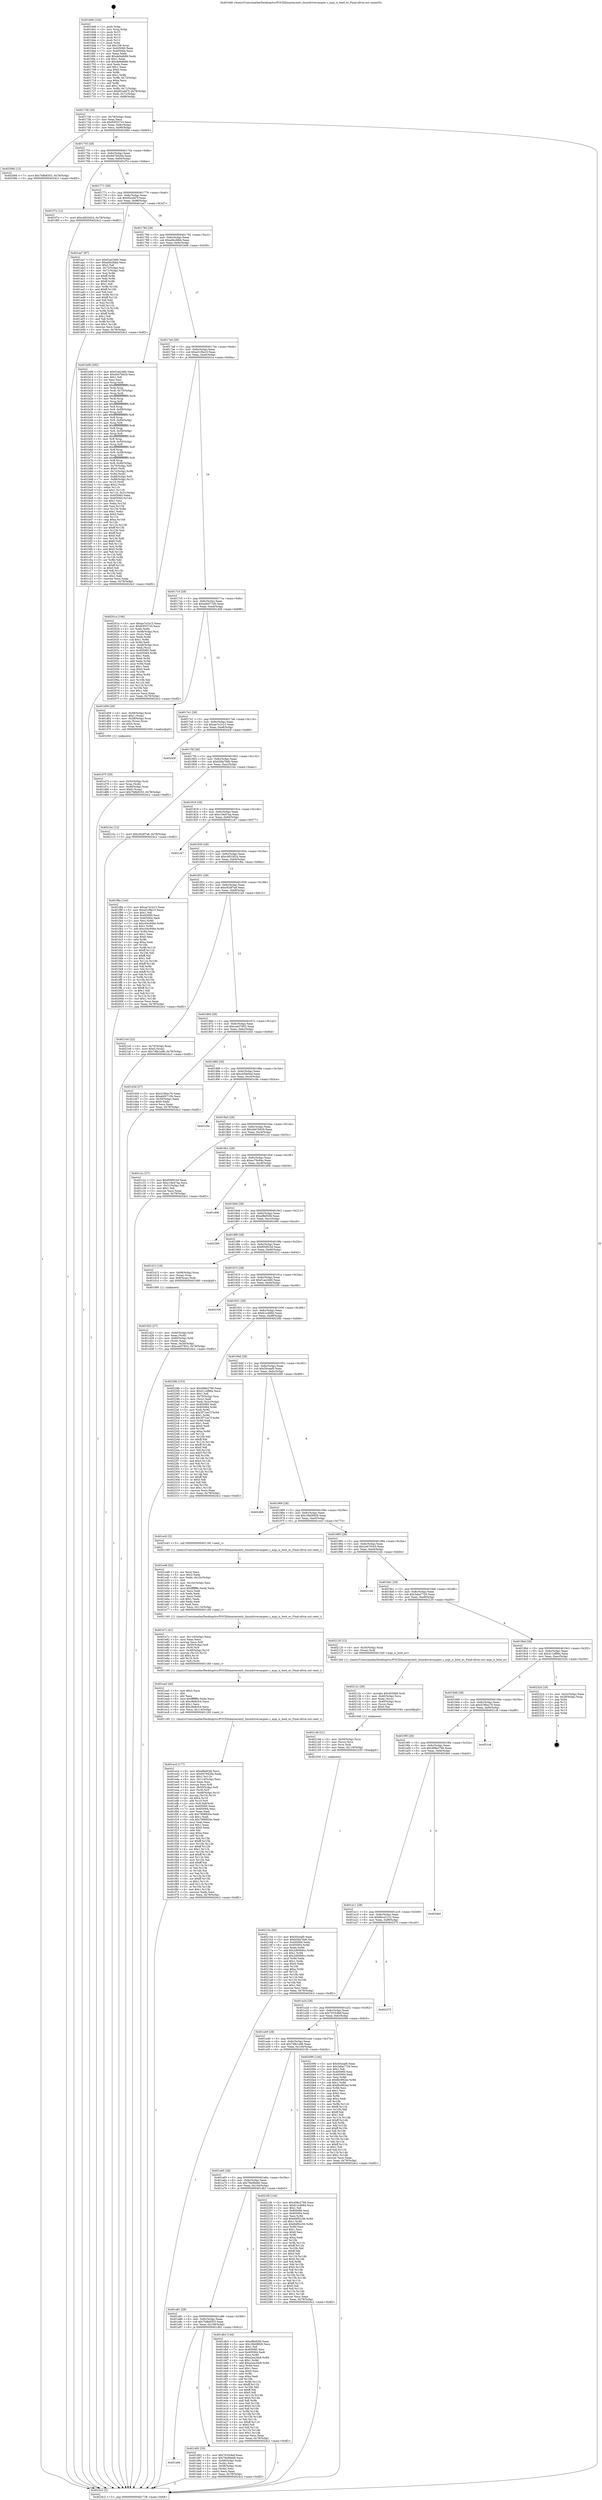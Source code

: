 digraph "0x4016d0" {
  label = "0x4016d0 (/mnt/c/Users/mathe/Desktop/tcc/POCII/binaries/extr_linuxdriversacpiec.c_acpi_is_boot_ec_Final-ollvm.out::main(0))"
  labelloc = "t"
  node[shape=record]

  Entry [label="",width=0.3,height=0.3,shape=circle,fillcolor=black,style=filled]
  "0x401738" [label="{
     0x401738 [29]\l
     | [instrs]\l
     &nbsp;&nbsp;0x401738 \<+3\>: mov -0x78(%rbp),%eax\l
     &nbsp;&nbsp;0x40173b \<+2\>: mov %eax,%ecx\l
     &nbsp;&nbsp;0x40173d \<+6\>: sub $0x93f33733,%ecx\l
     &nbsp;&nbsp;0x401743 \<+6\>: mov %eax,-0x8c(%rbp)\l
     &nbsp;&nbsp;0x401749 \<+6\>: mov %ecx,-0x90(%rbp)\l
     &nbsp;&nbsp;0x40174f \<+6\>: je 0000000000402084 \<main+0x9b4\>\l
  }"]
  "0x402084" [label="{
     0x402084 [12]\l
     | [instrs]\l
     &nbsp;&nbsp;0x402084 \<+7\>: movl $0x7b8b8353,-0x78(%rbp)\l
     &nbsp;&nbsp;0x40208b \<+5\>: jmp 00000000004024c2 \<main+0xdf2\>\l
  }"]
  "0x401755" [label="{
     0x401755 [28]\l
     | [instrs]\l
     &nbsp;&nbsp;0x401755 \<+5\>: jmp 000000000040175a \<main+0x8a\>\l
     &nbsp;&nbsp;0x40175a \<+6\>: mov -0x8c(%rbp),%eax\l
     &nbsp;&nbsp;0x401760 \<+5\>: sub $0x9479420a,%eax\l
     &nbsp;&nbsp;0x401765 \<+6\>: mov %eax,-0x94(%rbp)\l
     &nbsp;&nbsp;0x40176b \<+6\>: je 0000000000401f7e \<main+0x8ae\>\l
  }"]
  Exit [label="",width=0.3,height=0.3,shape=circle,fillcolor=black,style=filled,peripheries=2]
  "0x401f7e" [label="{
     0x401f7e [12]\l
     | [instrs]\l
     &nbsp;&nbsp;0x401f7e \<+7\>: movl $0xc4833d24,-0x78(%rbp)\l
     &nbsp;&nbsp;0x401f85 \<+5\>: jmp 00000000004024c2 \<main+0xdf2\>\l
  }"]
  "0x401771" [label="{
     0x401771 [28]\l
     | [instrs]\l
     &nbsp;&nbsp;0x401771 \<+5\>: jmp 0000000000401776 \<main+0xa6\>\l
     &nbsp;&nbsp;0x401776 \<+6\>: mov -0x8c(%rbp),%eax\l
     &nbsp;&nbsp;0x40177c \<+5\>: sub $0x95cefd7f,%eax\l
     &nbsp;&nbsp;0x401781 \<+6\>: mov %eax,-0x98(%rbp)\l
     &nbsp;&nbsp;0x401787 \<+6\>: je 0000000000401aa7 \<main+0x3d7\>\l
  }"]
  "0x40215e" [label="{
     0x40215e [94]\l
     | [instrs]\l
     &nbsp;&nbsp;0x40215e \<+5\>: mov $0x50ceaf0,%eax\l
     &nbsp;&nbsp;0x402163 \<+5\>: mov $0xb59a76db,%esi\l
     &nbsp;&nbsp;0x402168 \<+7\>: mov 0x405060,%edx\l
     &nbsp;&nbsp;0x40216f \<+8\>: mov 0x405064,%r8d\l
     &nbsp;&nbsp;0x402177 \<+3\>: mov %edx,%r9d\l
     &nbsp;&nbsp;0x40217a \<+7\>: add $0x2d00b9cc,%r9d\l
     &nbsp;&nbsp;0x402181 \<+4\>: sub $0x1,%r9d\l
     &nbsp;&nbsp;0x402185 \<+7\>: sub $0x2d00b9cc,%r9d\l
     &nbsp;&nbsp;0x40218c \<+4\>: imul %r9d,%edx\l
     &nbsp;&nbsp;0x402190 \<+3\>: and $0x1,%edx\l
     &nbsp;&nbsp;0x402193 \<+3\>: cmp $0x0,%edx\l
     &nbsp;&nbsp;0x402196 \<+4\>: sete %r10b\l
     &nbsp;&nbsp;0x40219a \<+4\>: cmp $0xa,%r8d\l
     &nbsp;&nbsp;0x40219e \<+4\>: setl %r11b\l
     &nbsp;&nbsp;0x4021a2 \<+3\>: mov %r10b,%bl\l
     &nbsp;&nbsp;0x4021a5 \<+3\>: and %r11b,%bl\l
     &nbsp;&nbsp;0x4021a8 \<+3\>: xor %r11b,%r10b\l
     &nbsp;&nbsp;0x4021ab \<+3\>: or %r10b,%bl\l
     &nbsp;&nbsp;0x4021ae \<+3\>: test $0x1,%bl\l
     &nbsp;&nbsp;0x4021b1 \<+3\>: cmovne %esi,%eax\l
     &nbsp;&nbsp;0x4021b4 \<+3\>: mov %eax,-0x78(%rbp)\l
     &nbsp;&nbsp;0x4021b7 \<+5\>: jmp 00000000004024c2 \<main+0xdf2\>\l
  }"]
  "0x401aa7" [label="{
     0x401aa7 [97]\l
     | [instrs]\l
     &nbsp;&nbsp;0x401aa7 \<+5\>: mov $0xf1ae2460,%eax\l
     &nbsp;&nbsp;0x401aac \<+5\>: mov $0xa0bcfdbb,%ecx\l
     &nbsp;&nbsp;0x401ab1 \<+2\>: mov $0x1,%dl\l
     &nbsp;&nbsp;0x401ab3 \<+4\>: mov -0x72(%rbp),%sil\l
     &nbsp;&nbsp;0x401ab7 \<+4\>: mov -0x71(%rbp),%dil\l
     &nbsp;&nbsp;0x401abb \<+3\>: mov %sil,%r8b\l
     &nbsp;&nbsp;0x401abe \<+4\>: xor $0xff,%r8b\l
     &nbsp;&nbsp;0x401ac2 \<+3\>: mov %dil,%r9b\l
     &nbsp;&nbsp;0x401ac5 \<+4\>: xor $0xff,%r9b\l
     &nbsp;&nbsp;0x401ac9 \<+3\>: xor $0x1,%dl\l
     &nbsp;&nbsp;0x401acc \<+3\>: mov %r8b,%r10b\l
     &nbsp;&nbsp;0x401acf \<+4\>: and $0xff,%r10b\l
     &nbsp;&nbsp;0x401ad3 \<+3\>: and %dl,%sil\l
     &nbsp;&nbsp;0x401ad6 \<+3\>: mov %r9b,%r11b\l
     &nbsp;&nbsp;0x401ad9 \<+4\>: and $0xff,%r11b\l
     &nbsp;&nbsp;0x401add \<+3\>: and %dl,%dil\l
     &nbsp;&nbsp;0x401ae0 \<+3\>: or %sil,%r10b\l
     &nbsp;&nbsp;0x401ae3 \<+3\>: or %dil,%r11b\l
     &nbsp;&nbsp;0x401ae6 \<+3\>: xor %r11b,%r10b\l
     &nbsp;&nbsp;0x401ae9 \<+3\>: or %r9b,%r8b\l
     &nbsp;&nbsp;0x401aec \<+4\>: xor $0xff,%r8b\l
     &nbsp;&nbsp;0x401af0 \<+3\>: or $0x1,%dl\l
     &nbsp;&nbsp;0x401af3 \<+3\>: and %dl,%r8b\l
     &nbsp;&nbsp;0x401af6 \<+3\>: or %r8b,%r10b\l
     &nbsp;&nbsp;0x401af9 \<+4\>: test $0x1,%r10b\l
     &nbsp;&nbsp;0x401afd \<+3\>: cmovne %ecx,%eax\l
     &nbsp;&nbsp;0x401b00 \<+3\>: mov %eax,-0x78(%rbp)\l
     &nbsp;&nbsp;0x401b03 \<+5\>: jmp 00000000004024c2 \<main+0xdf2\>\l
  }"]
  "0x40178d" [label="{
     0x40178d [28]\l
     | [instrs]\l
     &nbsp;&nbsp;0x40178d \<+5\>: jmp 0000000000401792 \<main+0xc2\>\l
     &nbsp;&nbsp;0x401792 \<+6\>: mov -0x8c(%rbp),%eax\l
     &nbsp;&nbsp;0x401798 \<+5\>: sub $0xa0bcfdbb,%eax\l
     &nbsp;&nbsp;0x40179d \<+6\>: mov %eax,-0x9c(%rbp)\l
     &nbsp;&nbsp;0x4017a3 \<+6\>: je 0000000000401b08 \<main+0x438\>\l
  }"]
  "0x4024c2" [label="{
     0x4024c2 [5]\l
     | [instrs]\l
     &nbsp;&nbsp;0x4024c2 \<+5\>: jmp 0000000000401738 \<main+0x68\>\l
  }"]
  "0x4016d0" [label="{
     0x4016d0 [104]\l
     | [instrs]\l
     &nbsp;&nbsp;0x4016d0 \<+1\>: push %rbp\l
     &nbsp;&nbsp;0x4016d1 \<+3\>: mov %rsp,%rbp\l
     &nbsp;&nbsp;0x4016d4 \<+2\>: push %r15\l
     &nbsp;&nbsp;0x4016d6 \<+2\>: push %r14\l
     &nbsp;&nbsp;0x4016d8 \<+2\>: push %r13\l
     &nbsp;&nbsp;0x4016da \<+2\>: push %r12\l
     &nbsp;&nbsp;0x4016dc \<+1\>: push %rbx\l
     &nbsp;&nbsp;0x4016dd \<+7\>: sub $0x108,%rsp\l
     &nbsp;&nbsp;0x4016e4 \<+7\>: mov 0x405060,%eax\l
     &nbsp;&nbsp;0x4016eb \<+7\>: mov 0x405064,%ecx\l
     &nbsp;&nbsp;0x4016f2 \<+2\>: mov %eax,%edx\l
     &nbsp;&nbsp;0x4016f4 \<+6\>: add $0xde9a8dfd,%edx\l
     &nbsp;&nbsp;0x4016fa \<+3\>: sub $0x1,%edx\l
     &nbsp;&nbsp;0x4016fd \<+6\>: sub $0xde9a8dfd,%edx\l
     &nbsp;&nbsp;0x401703 \<+3\>: imul %edx,%eax\l
     &nbsp;&nbsp;0x401706 \<+3\>: and $0x1,%eax\l
     &nbsp;&nbsp;0x401709 \<+3\>: cmp $0x0,%eax\l
     &nbsp;&nbsp;0x40170c \<+4\>: sete %r8b\l
     &nbsp;&nbsp;0x401710 \<+4\>: and $0x1,%r8b\l
     &nbsp;&nbsp;0x401714 \<+4\>: mov %r8b,-0x72(%rbp)\l
     &nbsp;&nbsp;0x401718 \<+3\>: cmp $0xa,%ecx\l
     &nbsp;&nbsp;0x40171b \<+4\>: setl %r8b\l
     &nbsp;&nbsp;0x40171f \<+4\>: and $0x1,%r8b\l
     &nbsp;&nbsp;0x401723 \<+4\>: mov %r8b,-0x71(%rbp)\l
     &nbsp;&nbsp;0x401727 \<+7\>: movl $0x95cefd7f,-0x78(%rbp)\l
     &nbsp;&nbsp;0x40172e \<+3\>: mov %edi,-0x7c(%rbp)\l
     &nbsp;&nbsp;0x401731 \<+7\>: mov %rsi,-0x88(%rbp)\l
  }"]
  "0x402149" [label="{
     0x402149 [21]\l
     | [instrs]\l
     &nbsp;&nbsp;0x402149 \<+4\>: mov -0x50(%rbp),%rcx\l
     &nbsp;&nbsp;0x40214d \<+3\>: mov (%rcx),%rcx\l
     &nbsp;&nbsp;0x402150 \<+3\>: mov %rcx,%rdi\l
     &nbsp;&nbsp;0x402153 \<+6\>: mov %eax,-0x118(%rbp)\l
     &nbsp;&nbsp;0x402159 \<+5\>: call 0000000000401030 \<free@plt\>\l
     | [calls]\l
     &nbsp;&nbsp;0x401030 \{1\} (unknown)\l
  }"]
  "0x401b08" [label="{
     0x401b08 [292]\l
     | [instrs]\l
     &nbsp;&nbsp;0x401b08 \<+5\>: mov $0xf1ae2460,%eax\l
     &nbsp;&nbsp;0x401b0d \<+5\>: mov $0xd447b629,%ecx\l
     &nbsp;&nbsp;0x401b12 \<+2\>: mov $0x1,%dl\l
     &nbsp;&nbsp;0x401b14 \<+2\>: xor %esi,%esi\l
     &nbsp;&nbsp;0x401b16 \<+3\>: mov %rsp,%rdi\l
     &nbsp;&nbsp;0x401b19 \<+4\>: add $0xfffffffffffffff0,%rdi\l
     &nbsp;&nbsp;0x401b1d \<+3\>: mov %rdi,%rsp\l
     &nbsp;&nbsp;0x401b20 \<+4\>: mov %rdi,-0x70(%rbp)\l
     &nbsp;&nbsp;0x401b24 \<+3\>: mov %rsp,%rdi\l
     &nbsp;&nbsp;0x401b27 \<+4\>: add $0xfffffffffffffff0,%rdi\l
     &nbsp;&nbsp;0x401b2b \<+3\>: mov %rdi,%rsp\l
     &nbsp;&nbsp;0x401b2e \<+3\>: mov %rsp,%r8\l
     &nbsp;&nbsp;0x401b31 \<+4\>: add $0xfffffffffffffff0,%r8\l
     &nbsp;&nbsp;0x401b35 \<+3\>: mov %r8,%rsp\l
     &nbsp;&nbsp;0x401b38 \<+4\>: mov %r8,-0x68(%rbp)\l
     &nbsp;&nbsp;0x401b3c \<+3\>: mov %rsp,%r8\l
     &nbsp;&nbsp;0x401b3f \<+4\>: add $0xfffffffffffffff0,%r8\l
     &nbsp;&nbsp;0x401b43 \<+3\>: mov %r8,%rsp\l
     &nbsp;&nbsp;0x401b46 \<+4\>: mov %r8,-0x60(%rbp)\l
     &nbsp;&nbsp;0x401b4a \<+3\>: mov %rsp,%r8\l
     &nbsp;&nbsp;0x401b4d \<+4\>: add $0xfffffffffffffff0,%r8\l
     &nbsp;&nbsp;0x401b51 \<+3\>: mov %r8,%rsp\l
     &nbsp;&nbsp;0x401b54 \<+4\>: mov %r8,-0x58(%rbp)\l
     &nbsp;&nbsp;0x401b58 \<+3\>: mov %rsp,%r8\l
     &nbsp;&nbsp;0x401b5b \<+4\>: add $0xfffffffffffffff0,%r8\l
     &nbsp;&nbsp;0x401b5f \<+3\>: mov %r8,%rsp\l
     &nbsp;&nbsp;0x401b62 \<+4\>: mov %r8,-0x50(%rbp)\l
     &nbsp;&nbsp;0x401b66 \<+3\>: mov %rsp,%r8\l
     &nbsp;&nbsp;0x401b69 \<+4\>: add $0xfffffffffffffff0,%r8\l
     &nbsp;&nbsp;0x401b6d \<+3\>: mov %r8,%rsp\l
     &nbsp;&nbsp;0x401b70 \<+4\>: mov %r8,-0x48(%rbp)\l
     &nbsp;&nbsp;0x401b74 \<+3\>: mov %rsp,%r8\l
     &nbsp;&nbsp;0x401b77 \<+4\>: add $0xfffffffffffffff0,%r8\l
     &nbsp;&nbsp;0x401b7b \<+3\>: mov %r8,%rsp\l
     &nbsp;&nbsp;0x401b7e \<+4\>: mov %r8,-0x40(%rbp)\l
     &nbsp;&nbsp;0x401b82 \<+4\>: mov -0x70(%rbp),%r8\l
     &nbsp;&nbsp;0x401b86 \<+7\>: movl $0x0,(%r8)\l
     &nbsp;&nbsp;0x401b8d \<+4\>: mov -0x7c(%rbp),%r9d\l
     &nbsp;&nbsp;0x401b91 \<+3\>: mov %r9d,(%rdi)\l
     &nbsp;&nbsp;0x401b94 \<+4\>: mov -0x68(%rbp),%r8\l
     &nbsp;&nbsp;0x401b98 \<+7\>: mov -0x88(%rbp),%r10\l
     &nbsp;&nbsp;0x401b9f \<+3\>: mov %r10,(%r8)\l
     &nbsp;&nbsp;0x401ba2 \<+3\>: cmpl $0x2,(%rdi)\l
     &nbsp;&nbsp;0x401ba5 \<+4\>: setne %r11b\l
     &nbsp;&nbsp;0x401ba9 \<+4\>: and $0x1,%r11b\l
     &nbsp;&nbsp;0x401bad \<+4\>: mov %r11b,-0x31(%rbp)\l
     &nbsp;&nbsp;0x401bb1 \<+7\>: mov 0x405060,%ebx\l
     &nbsp;&nbsp;0x401bb8 \<+8\>: mov 0x405064,%r14d\l
     &nbsp;&nbsp;0x401bc0 \<+3\>: sub $0x1,%esi\l
     &nbsp;&nbsp;0x401bc3 \<+3\>: mov %ebx,%r15d\l
     &nbsp;&nbsp;0x401bc6 \<+3\>: add %esi,%r15d\l
     &nbsp;&nbsp;0x401bc9 \<+4\>: imul %r15d,%ebx\l
     &nbsp;&nbsp;0x401bcd \<+3\>: and $0x1,%ebx\l
     &nbsp;&nbsp;0x401bd0 \<+3\>: cmp $0x0,%ebx\l
     &nbsp;&nbsp;0x401bd3 \<+4\>: sete %r11b\l
     &nbsp;&nbsp;0x401bd7 \<+4\>: cmp $0xa,%r14d\l
     &nbsp;&nbsp;0x401bdb \<+4\>: setl %r12b\l
     &nbsp;&nbsp;0x401bdf \<+3\>: mov %r11b,%r13b\l
     &nbsp;&nbsp;0x401be2 \<+4\>: xor $0xff,%r13b\l
     &nbsp;&nbsp;0x401be6 \<+3\>: mov %r12b,%sil\l
     &nbsp;&nbsp;0x401be9 \<+4\>: xor $0xff,%sil\l
     &nbsp;&nbsp;0x401bed \<+3\>: xor $0x0,%dl\l
     &nbsp;&nbsp;0x401bf0 \<+3\>: mov %r13b,%dil\l
     &nbsp;&nbsp;0x401bf3 \<+4\>: and $0x0,%dil\l
     &nbsp;&nbsp;0x401bf7 \<+3\>: and %dl,%r11b\l
     &nbsp;&nbsp;0x401bfa \<+3\>: mov %sil,%r8b\l
     &nbsp;&nbsp;0x401bfd \<+4\>: and $0x0,%r8b\l
     &nbsp;&nbsp;0x401c01 \<+3\>: and %dl,%r12b\l
     &nbsp;&nbsp;0x401c04 \<+3\>: or %r11b,%dil\l
     &nbsp;&nbsp;0x401c07 \<+3\>: or %r12b,%r8b\l
     &nbsp;&nbsp;0x401c0a \<+3\>: xor %r8b,%dil\l
     &nbsp;&nbsp;0x401c0d \<+3\>: or %sil,%r13b\l
     &nbsp;&nbsp;0x401c10 \<+4\>: xor $0xff,%r13b\l
     &nbsp;&nbsp;0x401c14 \<+3\>: or $0x0,%dl\l
     &nbsp;&nbsp;0x401c17 \<+3\>: and %dl,%r13b\l
     &nbsp;&nbsp;0x401c1a \<+3\>: or %r13b,%dil\l
     &nbsp;&nbsp;0x401c1d \<+4\>: test $0x1,%dil\l
     &nbsp;&nbsp;0x401c21 \<+3\>: cmovne %ecx,%eax\l
     &nbsp;&nbsp;0x401c24 \<+3\>: mov %eax,-0x78(%rbp)\l
     &nbsp;&nbsp;0x401c27 \<+5\>: jmp 00000000004024c2 \<main+0xdf2\>\l
  }"]
  "0x4017a9" [label="{
     0x4017a9 [28]\l
     | [instrs]\l
     &nbsp;&nbsp;0x4017a9 \<+5\>: jmp 00000000004017ae \<main+0xde\>\l
     &nbsp;&nbsp;0x4017ae \<+6\>: mov -0x8c(%rbp),%eax\l
     &nbsp;&nbsp;0x4017b4 \<+5\>: sub $0xa51f9a10,%eax\l
     &nbsp;&nbsp;0x4017b9 \<+6\>: mov %eax,-0xa0(%rbp)\l
     &nbsp;&nbsp;0x4017bf \<+6\>: je 000000000040201a \<main+0x94a\>\l
  }"]
  "0x40212c" [label="{
     0x40212c [29]\l
     | [instrs]\l
     &nbsp;&nbsp;0x40212c \<+10\>: movabs $0x4030b6,%rdi\l
     &nbsp;&nbsp;0x402136 \<+4\>: mov -0x40(%rbp),%rcx\l
     &nbsp;&nbsp;0x40213a \<+2\>: mov %eax,(%rcx)\l
     &nbsp;&nbsp;0x40213c \<+4\>: mov -0x40(%rbp),%rcx\l
     &nbsp;&nbsp;0x402140 \<+2\>: mov (%rcx),%esi\l
     &nbsp;&nbsp;0x402142 \<+2\>: mov $0x0,%al\l
     &nbsp;&nbsp;0x402144 \<+5\>: call 0000000000401040 \<printf@plt\>\l
     | [calls]\l
     &nbsp;&nbsp;0x401040 \{1\} (unknown)\l
  }"]
  "0x401ecd" [label="{
     0x401ecd [177]\l
     | [instrs]\l
     &nbsp;&nbsp;0x401ecd \<+5\>: mov $0xef9e92fd,%ecx\l
     &nbsp;&nbsp;0x401ed2 \<+5\>: mov $0x9479420a,%edx\l
     &nbsp;&nbsp;0x401ed7 \<+3\>: mov $0x1,%r11b\l
     &nbsp;&nbsp;0x401eda \<+6\>: mov -0x114(%rbp),%esi\l
     &nbsp;&nbsp;0x401ee0 \<+3\>: imul %eax,%esi\l
     &nbsp;&nbsp;0x401ee3 \<+3\>: movslq %esi,%r8\l
     &nbsp;&nbsp;0x401ee6 \<+4\>: mov -0x50(%rbp),%r9\l
     &nbsp;&nbsp;0x401eea \<+3\>: mov (%r9),%r9\l
     &nbsp;&nbsp;0x401eed \<+4\>: mov -0x48(%rbp),%r10\l
     &nbsp;&nbsp;0x401ef1 \<+3\>: movslq (%r10),%r10\l
     &nbsp;&nbsp;0x401ef4 \<+4\>: shl $0x4,%r10\l
     &nbsp;&nbsp;0x401ef8 \<+3\>: add %r10,%r9\l
     &nbsp;&nbsp;0x401efb \<+4\>: mov %r8,0x8(%r9)\l
     &nbsp;&nbsp;0x401eff \<+7\>: mov 0x405060,%eax\l
     &nbsp;&nbsp;0x401f06 \<+7\>: mov 0x405064,%esi\l
     &nbsp;&nbsp;0x401f0d \<+2\>: mov %eax,%edi\l
     &nbsp;&nbsp;0x401f0f \<+6\>: add $0x7908820e,%edi\l
     &nbsp;&nbsp;0x401f15 \<+3\>: sub $0x1,%edi\l
     &nbsp;&nbsp;0x401f18 \<+6\>: sub $0x7908820e,%edi\l
     &nbsp;&nbsp;0x401f1e \<+3\>: imul %edi,%eax\l
     &nbsp;&nbsp;0x401f21 \<+3\>: and $0x1,%eax\l
     &nbsp;&nbsp;0x401f24 \<+3\>: cmp $0x0,%eax\l
     &nbsp;&nbsp;0x401f27 \<+3\>: sete %bl\l
     &nbsp;&nbsp;0x401f2a \<+3\>: cmp $0xa,%esi\l
     &nbsp;&nbsp;0x401f2d \<+4\>: setl %r14b\l
     &nbsp;&nbsp;0x401f31 \<+3\>: mov %bl,%r15b\l
     &nbsp;&nbsp;0x401f34 \<+4\>: xor $0xff,%r15b\l
     &nbsp;&nbsp;0x401f38 \<+3\>: mov %r14b,%r12b\l
     &nbsp;&nbsp;0x401f3b \<+4\>: xor $0xff,%r12b\l
     &nbsp;&nbsp;0x401f3f \<+4\>: xor $0x1,%r11b\l
     &nbsp;&nbsp;0x401f43 \<+3\>: mov %r15b,%r13b\l
     &nbsp;&nbsp;0x401f46 \<+4\>: and $0xff,%r13b\l
     &nbsp;&nbsp;0x401f4a \<+3\>: and %r11b,%bl\l
     &nbsp;&nbsp;0x401f4d \<+3\>: mov %r12b,%al\l
     &nbsp;&nbsp;0x401f50 \<+2\>: and $0xff,%al\l
     &nbsp;&nbsp;0x401f52 \<+3\>: and %r11b,%r14b\l
     &nbsp;&nbsp;0x401f55 \<+3\>: or %bl,%r13b\l
     &nbsp;&nbsp;0x401f58 \<+3\>: or %r14b,%al\l
     &nbsp;&nbsp;0x401f5b \<+3\>: xor %al,%r13b\l
     &nbsp;&nbsp;0x401f5e \<+3\>: or %r12b,%r15b\l
     &nbsp;&nbsp;0x401f61 \<+4\>: xor $0xff,%r15b\l
     &nbsp;&nbsp;0x401f65 \<+4\>: or $0x1,%r11b\l
     &nbsp;&nbsp;0x401f69 \<+3\>: and %r11b,%r15b\l
     &nbsp;&nbsp;0x401f6c \<+3\>: or %r15b,%r13b\l
     &nbsp;&nbsp;0x401f6f \<+4\>: test $0x1,%r13b\l
     &nbsp;&nbsp;0x401f73 \<+3\>: cmovne %edx,%ecx\l
     &nbsp;&nbsp;0x401f76 \<+3\>: mov %ecx,-0x78(%rbp)\l
     &nbsp;&nbsp;0x401f79 \<+5\>: jmp 00000000004024c2 \<main+0xdf2\>\l
  }"]
  "0x40201a" [label="{
     0x40201a [106]\l
     | [instrs]\l
     &nbsp;&nbsp;0x40201a \<+5\>: mov $0xae7e1b15,%eax\l
     &nbsp;&nbsp;0x40201f \<+5\>: mov $0x93f33733,%ecx\l
     &nbsp;&nbsp;0x402024 \<+2\>: xor %edx,%edx\l
     &nbsp;&nbsp;0x402026 \<+4\>: mov -0x48(%rbp),%rsi\l
     &nbsp;&nbsp;0x40202a \<+2\>: mov (%rsi),%edi\l
     &nbsp;&nbsp;0x40202c \<+3\>: mov %edx,%r8d\l
     &nbsp;&nbsp;0x40202f \<+4\>: sub $0x1,%r8d\l
     &nbsp;&nbsp;0x402033 \<+3\>: sub %r8d,%edi\l
     &nbsp;&nbsp;0x402036 \<+4\>: mov -0x48(%rbp),%rsi\l
     &nbsp;&nbsp;0x40203a \<+2\>: mov %edi,(%rsi)\l
     &nbsp;&nbsp;0x40203c \<+7\>: mov 0x405060,%edi\l
     &nbsp;&nbsp;0x402043 \<+8\>: mov 0x405064,%r8d\l
     &nbsp;&nbsp;0x40204b \<+3\>: sub $0x1,%edx\l
     &nbsp;&nbsp;0x40204e \<+3\>: mov %edi,%r9d\l
     &nbsp;&nbsp;0x402051 \<+3\>: add %edx,%r9d\l
     &nbsp;&nbsp;0x402054 \<+4\>: imul %r9d,%edi\l
     &nbsp;&nbsp;0x402058 \<+3\>: and $0x1,%edi\l
     &nbsp;&nbsp;0x40205b \<+3\>: cmp $0x0,%edi\l
     &nbsp;&nbsp;0x40205e \<+4\>: sete %r10b\l
     &nbsp;&nbsp;0x402062 \<+4\>: cmp $0xa,%r8d\l
     &nbsp;&nbsp;0x402066 \<+4\>: setl %r11b\l
     &nbsp;&nbsp;0x40206a \<+3\>: mov %r10b,%bl\l
     &nbsp;&nbsp;0x40206d \<+3\>: and %r11b,%bl\l
     &nbsp;&nbsp;0x402070 \<+3\>: xor %r11b,%r10b\l
     &nbsp;&nbsp;0x402073 \<+3\>: or %r10b,%bl\l
     &nbsp;&nbsp;0x402076 \<+3\>: test $0x1,%bl\l
     &nbsp;&nbsp;0x402079 \<+3\>: cmovne %ecx,%eax\l
     &nbsp;&nbsp;0x40207c \<+3\>: mov %eax,-0x78(%rbp)\l
     &nbsp;&nbsp;0x40207f \<+5\>: jmp 00000000004024c2 \<main+0xdf2\>\l
  }"]
  "0x4017c5" [label="{
     0x4017c5 [28]\l
     | [instrs]\l
     &nbsp;&nbsp;0x4017c5 \<+5\>: jmp 00000000004017ca \<main+0xfa\>\l
     &nbsp;&nbsp;0x4017ca \<+6\>: mov -0x8c(%rbp),%eax\l
     &nbsp;&nbsp;0x4017d0 \<+5\>: sub $0xab00710b,%eax\l
     &nbsp;&nbsp;0x4017d5 \<+6\>: mov %eax,-0xa4(%rbp)\l
     &nbsp;&nbsp;0x4017db \<+6\>: je 0000000000401d58 \<main+0x688\>\l
  }"]
  "0x401ea5" [label="{
     0x401ea5 [40]\l
     | [instrs]\l
     &nbsp;&nbsp;0x401ea5 \<+5\>: mov $0x2,%ecx\l
     &nbsp;&nbsp;0x401eaa \<+1\>: cltd\l
     &nbsp;&nbsp;0x401eab \<+2\>: idiv %ecx\l
     &nbsp;&nbsp;0x401ead \<+6\>: imul $0xfffffffe,%edx,%ecx\l
     &nbsp;&nbsp;0x401eb3 \<+6\>: sub $0xc8e8cfc4,%ecx\l
     &nbsp;&nbsp;0x401eb9 \<+3\>: add $0x1,%ecx\l
     &nbsp;&nbsp;0x401ebc \<+6\>: add $0xc8e8cfc4,%ecx\l
     &nbsp;&nbsp;0x401ec2 \<+6\>: mov %ecx,-0x114(%rbp)\l
     &nbsp;&nbsp;0x401ec8 \<+5\>: call 0000000000401160 \<next_i\>\l
     | [calls]\l
     &nbsp;&nbsp;0x401160 \{1\} (/mnt/c/Users/mathe/Desktop/tcc/POCII/binaries/extr_linuxdriversacpiec.c_acpi_is_boot_ec_Final-ollvm.out::next_i)\l
  }"]
  "0x401d58" [label="{
     0x401d58 [29]\l
     | [instrs]\l
     &nbsp;&nbsp;0x401d58 \<+4\>: mov -0x58(%rbp),%rax\l
     &nbsp;&nbsp;0x401d5c \<+6\>: movl $0x1,(%rax)\l
     &nbsp;&nbsp;0x401d62 \<+4\>: mov -0x58(%rbp),%rax\l
     &nbsp;&nbsp;0x401d66 \<+3\>: movslq (%rax),%rax\l
     &nbsp;&nbsp;0x401d69 \<+4\>: shl $0x4,%rax\l
     &nbsp;&nbsp;0x401d6d \<+3\>: mov %rax,%rdi\l
     &nbsp;&nbsp;0x401d70 \<+5\>: call 0000000000401050 \<malloc@plt\>\l
     | [calls]\l
     &nbsp;&nbsp;0x401050 \{1\} (unknown)\l
  }"]
  "0x4017e1" [label="{
     0x4017e1 [28]\l
     | [instrs]\l
     &nbsp;&nbsp;0x4017e1 \<+5\>: jmp 00000000004017e6 \<main+0x116\>\l
     &nbsp;&nbsp;0x4017e6 \<+6\>: mov -0x8c(%rbp),%eax\l
     &nbsp;&nbsp;0x4017ec \<+5\>: sub $0xae7e1b15,%eax\l
     &nbsp;&nbsp;0x4017f1 \<+6\>: mov %eax,-0xa8(%rbp)\l
     &nbsp;&nbsp;0x4017f7 \<+6\>: je 000000000040243f \<main+0xd6f\>\l
  }"]
  "0x401e7c" [label="{
     0x401e7c [41]\l
     | [instrs]\l
     &nbsp;&nbsp;0x401e7c \<+6\>: mov -0x110(%rbp),%ecx\l
     &nbsp;&nbsp;0x401e82 \<+3\>: imul %eax,%ecx\l
     &nbsp;&nbsp;0x401e85 \<+3\>: movslq %ecx,%r8\l
     &nbsp;&nbsp;0x401e88 \<+4\>: mov -0x50(%rbp),%r9\l
     &nbsp;&nbsp;0x401e8c \<+3\>: mov (%r9),%r9\l
     &nbsp;&nbsp;0x401e8f \<+4\>: mov -0x48(%rbp),%r10\l
     &nbsp;&nbsp;0x401e93 \<+3\>: movslq (%r10),%r10\l
     &nbsp;&nbsp;0x401e96 \<+4\>: shl $0x4,%r10\l
     &nbsp;&nbsp;0x401e9a \<+3\>: add %r10,%r9\l
     &nbsp;&nbsp;0x401e9d \<+3\>: mov %r8,(%r9)\l
     &nbsp;&nbsp;0x401ea0 \<+5\>: call 0000000000401160 \<next_i\>\l
     | [calls]\l
     &nbsp;&nbsp;0x401160 \{1\} (/mnt/c/Users/mathe/Desktop/tcc/POCII/binaries/extr_linuxdriversacpiec.c_acpi_is_boot_ec_Final-ollvm.out::next_i)\l
  }"]
  "0x40243f" [label="{
     0x40243f\l
  }", style=dashed]
  "0x4017fd" [label="{
     0x4017fd [28]\l
     | [instrs]\l
     &nbsp;&nbsp;0x4017fd \<+5\>: jmp 0000000000401802 \<main+0x132\>\l
     &nbsp;&nbsp;0x401802 \<+6\>: mov -0x8c(%rbp),%eax\l
     &nbsp;&nbsp;0x401808 \<+5\>: sub $0xb59a76db,%eax\l
     &nbsp;&nbsp;0x40180d \<+6\>: mov %eax,-0xac(%rbp)\l
     &nbsp;&nbsp;0x401813 \<+6\>: je 00000000004021bc \<main+0xaec\>\l
  }"]
  "0x401e48" [label="{
     0x401e48 [52]\l
     | [instrs]\l
     &nbsp;&nbsp;0x401e48 \<+2\>: xor %ecx,%ecx\l
     &nbsp;&nbsp;0x401e4a \<+5\>: mov $0x2,%edx\l
     &nbsp;&nbsp;0x401e4f \<+6\>: mov %edx,-0x10c(%rbp)\l
     &nbsp;&nbsp;0x401e55 \<+1\>: cltd\l
     &nbsp;&nbsp;0x401e56 \<+6\>: mov -0x10c(%rbp),%esi\l
     &nbsp;&nbsp;0x401e5c \<+2\>: idiv %esi\l
     &nbsp;&nbsp;0x401e5e \<+6\>: imul $0xfffffffe,%edx,%edx\l
     &nbsp;&nbsp;0x401e64 \<+2\>: mov %ecx,%edi\l
     &nbsp;&nbsp;0x401e66 \<+2\>: sub %edx,%edi\l
     &nbsp;&nbsp;0x401e68 \<+2\>: mov %ecx,%edx\l
     &nbsp;&nbsp;0x401e6a \<+3\>: sub $0x1,%edx\l
     &nbsp;&nbsp;0x401e6d \<+2\>: add %edx,%edi\l
     &nbsp;&nbsp;0x401e6f \<+2\>: sub %edi,%ecx\l
     &nbsp;&nbsp;0x401e71 \<+6\>: mov %ecx,-0x110(%rbp)\l
     &nbsp;&nbsp;0x401e77 \<+5\>: call 0000000000401160 \<next_i\>\l
     | [calls]\l
     &nbsp;&nbsp;0x401160 \{1\} (/mnt/c/Users/mathe/Desktop/tcc/POCII/binaries/extr_linuxdriversacpiec.c_acpi_is_boot_ec_Final-ollvm.out::next_i)\l
  }"]
  "0x4021bc" [label="{
     0x4021bc [12]\l
     | [instrs]\l
     &nbsp;&nbsp;0x4021bc \<+7\>: movl $0xc92df7a8,-0x78(%rbp)\l
     &nbsp;&nbsp;0x4021c3 \<+5\>: jmp 00000000004024c2 \<main+0xdf2\>\l
  }"]
  "0x401819" [label="{
     0x401819 [28]\l
     | [instrs]\l
     &nbsp;&nbsp;0x401819 \<+5\>: jmp 000000000040181e \<main+0x14e\>\l
     &nbsp;&nbsp;0x40181e \<+6\>: mov -0x8c(%rbp),%eax\l
     &nbsp;&nbsp;0x401824 \<+5\>: sub $0xc18e47aa,%eax\l
     &nbsp;&nbsp;0x401829 \<+6\>: mov %eax,-0xb0(%rbp)\l
     &nbsp;&nbsp;0x40182f \<+6\>: je 0000000000401c47 \<main+0x577\>\l
  }"]
  "0x401a9d" [label="{
     0x401a9d\l
  }", style=dashed]
  "0x401c47" [label="{
     0x401c47\l
  }", style=dashed]
  "0x401835" [label="{
     0x401835 [28]\l
     | [instrs]\l
     &nbsp;&nbsp;0x401835 \<+5\>: jmp 000000000040183a \<main+0x16a\>\l
     &nbsp;&nbsp;0x40183a \<+6\>: mov -0x8c(%rbp),%eax\l
     &nbsp;&nbsp;0x401840 \<+5\>: sub $0xc4833d24,%eax\l
     &nbsp;&nbsp;0x401845 \<+6\>: mov %eax,-0xb4(%rbp)\l
     &nbsp;&nbsp;0x40184b \<+6\>: je 0000000000401f8a \<main+0x8ba\>\l
  }"]
  "0x401d92" [label="{
     0x401d92 [33]\l
     | [instrs]\l
     &nbsp;&nbsp;0x401d92 \<+5\>: mov $0x7033c8ef,%eax\l
     &nbsp;&nbsp;0x401d97 \<+5\>: mov $0x78e99eb6,%ecx\l
     &nbsp;&nbsp;0x401d9c \<+4\>: mov -0x48(%rbp),%rdx\l
     &nbsp;&nbsp;0x401da0 \<+2\>: mov (%rdx),%esi\l
     &nbsp;&nbsp;0x401da2 \<+4\>: mov -0x58(%rbp),%rdx\l
     &nbsp;&nbsp;0x401da6 \<+2\>: cmp (%rdx),%esi\l
     &nbsp;&nbsp;0x401da8 \<+3\>: cmovl %ecx,%eax\l
     &nbsp;&nbsp;0x401dab \<+3\>: mov %eax,-0x78(%rbp)\l
     &nbsp;&nbsp;0x401dae \<+5\>: jmp 00000000004024c2 \<main+0xdf2\>\l
  }"]
  "0x401f8a" [label="{
     0x401f8a [144]\l
     | [instrs]\l
     &nbsp;&nbsp;0x401f8a \<+5\>: mov $0xae7e1b15,%eax\l
     &nbsp;&nbsp;0x401f8f \<+5\>: mov $0xa51f9a10,%ecx\l
     &nbsp;&nbsp;0x401f94 \<+2\>: mov $0x1,%dl\l
     &nbsp;&nbsp;0x401f96 \<+7\>: mov 0x405060,%esi\l
     &nbsp;&nbsp;0x401f9d \<+7\>: mov 0x405064,%edi\l
     &nbsp;&nbsp;0x401fa4 \<+3\>: mov %esi,%r8d\l
     &nbsp;&nbsp;0x401fa7 \<+7\>: sub $0xc04c946e,%r8d\l
     &nbsp;&nbsp;0x401fae \<+4\>: sub $0x1,%r8d\l
     &nbsp;&nbsp;0x401fb2 \<+7\>: add $0xc04c946e,%r8d\l
     &nbsp;&nbsp;0x401fb9 \<+4\>: imul %r8d,%esi\l
     &nbsp;&nbsp;0x401fbd \<+3\>: and $0x1,%esi\l
     &nbsp;&nbsp;0x401fc0 \<+3\>: cmp $0x0,%esi\l
     &nbsp;&nbsp;0x401fc3 \<+4\>: sete %r9b\l
     &nbsp;&nbsp;0x401fc7 \<+3\>: cmp $0xa,%edi\l
     &nbsp;&nbsp;0x401fca \<+4\>: setl %r10b\l
     &nbsp;&nbsp;0x401fce \<+3\>: mov %r9b,%r11b\l
     &nbsp;&nbsp;0x401fd1 \<+4\>: xor $0xff,%r11b\l
     &nbsp;&nbsp;0x401fd5 \<+3\>: mov %r10b,%bl\l
     &nbsp;&nbsp;0x401fd8 \<+3\>: xor $0xff,%bl\l
     &nbsp;&nbsp;0x401fdb \<+3\>: xor $0x1,%dl\l
     &nbsp;&nbsp;0x401fde \<+3\>: mov %r11b,%r14b\l
     &nbsp;&nbsp;0x401fe1 \<+4\>: and $0xff,%r14b\l
     &nbsp;&nbsp;0x401fe5 \<+3\>: and %dl,%r9b\l
     &nbsp;&nbsp;0x401fe8 \<+3\>: mov %bl,%r15b\l
     &nbsp;&nbsp;0x401feb \<+4\>: and $0xff,%r15b\l
     &nbsp;&nbsp;0x401fef \<+3\>: and %dl,%r10b\l
     &nbsp;&nbsp;0x401ff2 \<+3\>: or %r9b,%r14b\l
     &nbsp;&nbsp;0x401ff5 \<+3\>: or %r10b,%r15b\l
     &nbsp;&nbsp;0x401ff8 \<+3\>: xor %r15b,%r14b\l
     &nbsp;&nbsp;0x401ffb \<+3\>: or %bl,%r11b\l
     &nbsp;&nbsp;0x401ffe \<+4\>: xor $0xff,%r11b\l
     &nbsp;&nbsp;0x402002 \<+3\>: or $0x1,%dl\l
     &nbsp;&nbsp;0x402005 \<+3\>: and %dl,%r11b\l
     &nbsp;&nbsp;0x402008 \<+3\>: or %r11b,%r14b\l
     &nbsp;&nbsp;0x40200b \<+4\>: test $0x1,%r14b\l
     &nbsp;&nbsp;0x40200f \<+3\>: cmovne %ecx,%eax\l
     &nbsp;&nbsp;0x402012 \<+3\>: mov %eax,-0x78(%rbp)\l
     &nbsp;&nbsp;0x402015 \<+5\>: jmp 00000000004024c2 \<main+0xdf2\>\l
  }"]
  "0x401851" [label="{
     0x401851 [28]\l
     | [instrs]\l
     &nbsp;&nbsp;0x401851 \<+5\>: jmp 0000000000401856 \<main+0x186\>\l
     &nbsp;&nbsp;0x401856 \<+6\>: mov -0x8c(%rbp),%eax\l
     &nbsp;&nbsp;0x40185c \<+5\>: sub $0xc92df7a8,%eax\l
     &nbsp;&nbsp;0x401861 \<+6\>: mov %eax,-0xb8(%rbp)\l
     &nbsp;&nbsp;0x401867 \<+6\>: je 00000000004021e5 \<main+0xb15\>\l
  }"]
  "0x401a81" [label="{
     0x401a81 [28]\l
     | [instrs]\l
     &nbsp;&nbsp;0x401a81 \<+5\>: jmp 0000000000401a86 \<main+0x3b6\>\l
     &nbsp;&nbsp;0x401a86 \<+6\>: mov -0x8c(%rbp),%eax\l
     &nbsp;&nbsp;0x401a8c \<+5\>: sub $0x7b8b8353,%eax\l
     &nbsp;&nbsp;0x401a91 \<+6\>: mov %eax,-0x108(%rbp)\l
     &nbsp;&nbsp;0x401a97 \<+6\>: je 0000000000401d92 \<main+0x6c2\>\l
  }"]
  "0x4021e5" [label="{
     0x4021e5 [22]\l
     | [instrs]\l
     &nbsp;&nbsp;0x4021e5 \<+4\>: mov -0x70(%rbp),%rax\l
     &nbsp;&nbsp;0x4021e9 \<+6\>: movl $0x0,(%rax)\l
     &nbsp;&nbsp;0x4021ef \<+7\>: movl $0x74fb1a98,-0x78(%rbp)\l
     &nbsp;&nbsp;0x4021f6 \<+5\>: jmp 00000000004024c2 \<main+0xdf2\>\l
  }"]
  "0x40186d" [label="{
     0x40186d [28]\l
     | [instrs]\l
     &nbsp;&nbsp;0x40186d \<+5\>: jmp 0000000000401872 \<main+0x1a2\>\l
     &nbsp;&nbsp;0x401872 \<+6\>: mov -0x8c(%rbp),%eax\l
     &nbsp;&nbsp;0x401878 \<+5\>: sub $0xcad37852,%eax\l
     &nbsp;&nbsp;0x40187d \<+6\>: mov %eax,-0xbc(%rbp)\l
     &nbsp;&nbsp;0x401883 \<+6\>: je 0000000000401d3d \<main+0x66d\>\l
  }"]
  "0x401db3" [label="{
     0x401db3 [144]\l
     | [instrs]\l
     &nbsp;&nbsp;0x401db3 \<+5\>: mov $0xef9e92fd,%eax\l
     &nbsp;&nbsp;0x401db8 \<+5\>: mov $0x18b09928,%ecx\l
     &nbsp;&nbsp;0x401dbd \<+2\>: mov $0x1,%dl\l
     &nbsp;&nbsp;0x401dbf \<+7\>: mov 0x405060,%esi\l
     &nbsp;&nbsp;0x401dc6 \<+7\>: mov 0x405064,%edi\l
     &nbsp;&nbsp;0x401dcd \<+3\>: mov %esi,%r8d\l
     &nbsp;&nbsp;0x401dd0 \<+7\>: sub $0xa2ea3dc8,%r8d\l
     &nbsp;&nbsp;0x401dd7 \<+4\>: sub $0x1,%r8d\l
     &nbsp;&nbsp;0x401ddb \<+7\>: add $0xa2ea3dc8,%r8d\l
     &nbsp;&nbsp;0x401de2 \<+4\>: imul %r8d,%esi\l
     &nbsp;&nbsp;0x401de6 \<+3\>: and $0x1,%esi\l
     &nbsp;&nbsp;0x401de9 \<+3\>: cmp $0x0,%esi\l
     &nbsp;&nbsp;0x401dec \<+4\>: sete %r9b\l
     &nbsp;&nbsp;0x401df0 \<+3\>: cmp $0xa,%edi\l
     &nbsp;&nbsp;0x401df3 \<+4\>: setl %r10b\l
     &nbsp;&nbsp;0x401df7 \<+3\>: mov %r9b,%r11b\l
     &nbsp;&nbsp;0x401dfa \<+4\>: xor $0xff,%r11b\l
     &nbsp;&nbsp;0x401dfe \<+3\>: mov %r10b,%bl\l
     &nbsp;&nbsp;0x401e01 \<+3\>: xor $0xff,%bl\l
     &nbsp;&nbsp;0x401e04 \<+3\>: xor $0x0,%dl\l
     &nbsp;&nbsp;0x401e07 \<+3\>: mov %r11b,%r14b\l
     &nbsp;&nbsp;0x401e0a \<+4\>: and $0x0,%r14b\l
     &nbsp;&nbsp;0x401e0e \<+3\>: and %dl,%r9b\l
     &nbsp;&nbsp;0x401e11 \<+3\>: mov %bl,%r15b\l
     &nbsp;&nbsp;0x401e14 \<+4\>: and $0x0,%r15b\l
     &nbsp;&nbsp;0x401e18 \<+3\>: and %dl,%r10b\l
     &nbsp;&nbsp;0x401e1b \<+3\>: or %r9b,%r14b\l
     &nbsp;&nbsp;0x401e1e \<+3\>: or %r10b,%r15b\l
     &nbsp;&nbsp;0x401e21 \<+3\>: xor %r15b,%r14b\l
     &nbsp;&nbsp;0x401e24 \<+3\>: or %bl,%r11b\l
     &nbsp;&nbsp;0x401e27 \<+4\>: xor $0xff,%r11b\l
     &nbsp;&nbsp;0x401e2b \<+3\>: or $0x0,%dl\l
     &nbsp;&nbsp;0x401e2e \<+3\>: and %dl,%r11b\l
     &nbsp;&nbsp;0x401e31 \<+3\>: or %r11b,%r14b\l
     &nbsp;&nbsp;0x401e34 \<+4\>: test $0x1,%r14b\l
     &nbsp;&nbsp;0x401e38 \<+3\>: cmovne %ecx,%eax\l
     &nbsp;&nbsp;0x401e3b \<+3\>: mov %eax,-0x78(%rbp)\l
     &nbsp;&nbsp;0x401e3e \<+5\>: jmp 00000000004024c2 \<main+0xdf2\>\l
  }"]
  "0x401d3d" [label="{
     0x401d3d [27]\l
     | [instrs]\l
     &nbsp;&nbsp;0x401d3d \<+5\>: mov $0x419bec76,%eax\l
     &nbsp;&nbsp;0x401d42 \<+5\>: mov $0xab00710b,%ecx\l
     &nbsp;&nbsp;0x401d47 \<+3\>: mov -0x30(%rbp),%edx\l
     &nbsp;&nbsp;0x401d4a \<+3\>: cmp $0x0,%edx\l
     &nbsp;&nbsp;0x401d4d \<+3\>: cmove %ecx,%eax\l
     &nbsp;&nbsp;0x401d50 \<+3\>: mov %eax,-0x78(%rbp)\l
     &nbsp;&nbsp;0x401d53 \<+5\>: jmp 00000000004024c2 \<main+0xdf2\>\l
  }"]
  "0x401889" [label="{
     0x401889 [28]\l
     | [instrs]\l
     &nbsp;&nbsp;0x401889 \<+5\>: jmp 000000000040188e \<main+0x1be\>\l
     &nbsp;&nbsp;0x40188e \<+6\>: mov -0x8c(%rbp),%eax\l
     &nbsp;&nbsp;0x401894 \<+5\>: sub $0xcb5fe0ed,%eax\l
     &nbsp;&nbsp;0x401899 \<+6\>: mov %eax,-0xc0(%rbp)\l
     &nbsp;&nbsp;0x40189f \<+6\>: je 0000000000401c9a \<main+0x5ca\>\l
  }"]
  "0x401a65" [label="{
     0x401a65 [28]\l
     | [instrs]\l
     &nbsp;&nbsp;0x401a65 \<+5\>: jmp 0000000000401a6a \<main+0x39a\>\l
     &nbsp;&nbsp;0x401a6a \<+6\>: mov -0x8c(%rbp),%eax\l
     &nbsp;&nbsp;0x401a70 \<+5\>: sub $0x78e99eb6,%eax\l
     &nbsp;&nbsp;0x401a75 \<+6\>: mov %eax,-0x104(%rbp)\l
     &nbsp;&nbsp;0x401a7b \<+6\>: je 0000000000401db3 \<main+0x6e3\>\l
  }"]
  "0x401c9a" [label="{
     0x401c9a\l
  }", style=dashed]
  "0x4018a5" [label="{
     0x4018a5 [28]\l
     | [instrs]\l
     &nbsp;&nbsp;0x4018a5 \<+5\>: jmp 00000000004018aa \<main+0x1da\>\l
     &nbsp;&nbsp;0x4018aa \<+6\>: mov -0x8c(%rbp),%eax\l
     &nbsp;&nbsp;0x4018b0 \<+5\>: sub $0xd447b629,%eax\l
     &nbsp;&nbsp;0x4018b5 \<+6\>: mov %eax,-0xc4(%rbp)\l
     &nbsp;&nbsp;0x4018bb \<+6\>: je 0000000000401c2c \<main+0x55c\>\l
  }"]
  "0x4021fb" [label="{
     0x4021fb [144]\l
     | [instrs]\l
     &nbsp;&nbsp;0x4021fb \<+5\>: mov $0x498e2766,%eax\l
     &nbsp;&nbsp;0x402200 \<+5\>: mov $0xfc1e468d,%ecx\l
     &nbsp;&nbsp;0x402205 \<+2\>: mov $0x1,%dl\l
     &nbsp;&nbsp;0x402207 \<+7\>: mov 0x405060,%esi\l
     &nbsp;&nbsp;0x40220e \<+7\>: mov 0x405064,%edi\l
     &nbsp;&nbsp;0x402215 \<+3\>: mov %esi,%r8d\l
     &nbsp;&nbsp;0x402218 \<+7\>: add $0x84f92c56,%r8d\l
     &nbsp;&nbsp;0x40221f \<+4\>: sub $0x1,%r8d\l
     &nbsp;&nbsp;0x402223 \<+7\>: sub $0x84f92c56,%r8d\l
     &nbsp;&nbsp;0x40222a \<+4\>: imul %r8d,%esi\l
     &nbsp;&nbsp;0x40222e \<+3\>: and $0x1,%esi\l
     &nbsp;&nbsp;0x402231 \<+3\>: cmp $0x0,%esi\l
     &nbsp;&nbsp;0x402234 \<+4\>: sete %r9b\l
     &nbsp;&nbsp;0x402238 \<+3\>: cmp $0xa,%edi\l
     &nbsp;&nbsp;0x40223b \<+4\>: setl %r10b\l
     &nbsp;&nbsp;0x40223f \<+3\>: mov %r9b,%r11b\l
     &nbsp;&nbsp;0x402242 \<+4\>: xor $0xff,%r11b\l
     &nbsp;&nbsp;0x402246 \<+3\>: mov %r10b,%bl\l
     &nbsp;&nbsp;0x402249 \<+3\>: xor $0xff,%bl\l
     &nbsp;&nbsp;0x40224c \<+3\>: xor $0x0,%dl\l
     &nbsp;&nbsp;0x40224f \<+3\>: mov %r11b,%r14b\l
     &nbsp;&nbsp;0x402252 \<+4\>: and $0x0,%r14b\l
     &nbsp;&nbsp;0x402256 \<+3\>: and %dl,%r9b\l
     &nbsp;&nbsp;0x402259 \<+3\>: mov %bl,%r15b\l
     &nbsp;&nbsp;0x40225c \<+4\>: and $0x0,%r15b\l
     &nbsp;&nbsp;0x402260 \<+3\>: and %dl,%r10b\l
     &nbsp;&nbsp;0x402263 \<+3\>: or %r9b,%r14b\l
     &nbsp;&nbsp;0x402266 \<+3\>: or %r10b,%r15b\l
     &nbsp;&nbsp;0x402269 \<+3\>: xor %r15b,%r14b\l
     &nbsp;&nbsp;0x40226c \<+3\>: or %bl,%r11b\l
     &nbsp;&nbsp;0x40226f \<+4\>: xor $0xff,%r11b\l
     &nbsp;&nbsp;0x402273 \<+3\>: or $0x0,%dl\l
     &nbsp;&nbsp;0x402276 \<+3\>: and %dl,%r11b\l
     &nbsp;&nbsp;0x402279 \<+3\>: or %r11b,%r14b\l
     &nbsp;&nbsp;0x40227c \<+4\>: test $0x1,%r14b\l
     &nbsp;&nbsp;0x402280 \<+3\>: cmovne %ecx,%eax\l
     &nbsp;&nbsp;0x402283 \<+3\>: mov %eax,-0x78(%rbp)\l
     &nbsp;&nbsp;0x402286 \<+5\>: jmp 00000000004024c2 \<main+0xdf2\>\l
  }"]
  "0x401c2c" [label="{
     0x401c2c [27]\l
     | [instrs]\l
     &nbsp;&nbsp;0x401c2c \<+5\>: mov $0xf056f10d,%eax\l
     &nbsp;&nbsp;0x401c31 \<+5\>: mov $0xc18e47aa,%ecx\l
     &nbsp;&nbsp;0x401c36 \<+3\>: mov -0x31(%rbp),%dl\l
     &nbsp;&nbsp;0x401c39 \<+3\>: test $0x1,%dl\l
     &nbsp;&nbsp;0x401c3c \<+3\>: cmovne %ecx,%eax\l
     &nbsp;&nbsp;0x401c3f \<+3\>: mov %eax,-0x78(%rbp)\l
     &nbsp;&nbsp;0x401c42 \<+5\>: jmp 00000000004024c2 \<main+0xdf2\>\l
  }"]
  "0x4018c1" [label="{
     0x4018c1 [28]\l
     | [instrs]\l
     &nbsp;&nbsp;0x4018c1 \<+5\>: jmp 00000000004018c6 \<main+0x1f6\>\l
     &nbsp;&nbsp;0x4018c6 \<+6\>: mov -0x8c(%rbp),%eax\l
     &nbsp;&nbsp;0x4018cc \<+5\>: sub $0xec79c84e,%eax\l
     &nbsp;&nbsp;0x4018d1 \<+6\>: mov %eax,-0xc8(%rbp)\l
     &nbsp;&nbsp;0x4018d7 \<+6\>: je 0000000000401d06 \<main+0x636\>\l
  }"]
  "0x401a49" [label="{
     0x401a49 [28]\l
     | [instrs]\l
     &nbsp;&nbsp;0x401a49 \<+5\>: jmp 0000000000401a4e \<main+0x37e\>\l
     &nbsp;&nbsp;0x401a4e \<+6\>: mov -0x8c(%rbp),%eax\l
     &nbsp;&nbsp;0x401a54 \<+5\>: sub $0x74fb1a98,%eax\l
     &nbsp;&nbsp;0x401a59 \<+6\>: mov %eax,-0x100(%rbp)\l
     &nbsp;&nbsp;0x401a5f \<+6\>: je 00000000004021fb \<main+0xb2b\>\l
  }"]
  "0x401d06" [label="{
     0x401d06\l
  }", style=dashed]
  "0x4018dd" [label="{
     0x4018dd [28]\l
     | [instrs]\l
     &nbsp;&nbsp;0x4018dd \<+5\>: jmp 00000000004018e2 \<main+0x212\>\l
     &nbsp;&nbsp;0x4018e2 \<+6\>: mov -0x8c(%rbp),%eax\l
     &nbsp;&nbsp;0x4018e8 \<+5\>: sub $0xef9e92fd,%eax\l
     &nbsp;&nbsp;0x4018ed \<+6\>: mov %eax,-0xcc(%rbp)\l
     &nbsp;&nbsp;0x4018f3 \<+6\>: je 0000000000402390 \<main+0xcc0\>\l
  }"]
  "0x402090" [label="{
     0x402090 [144]\l
     | [instrs]\l
     &nbsp;&nbsp;0x402090 \<+5\>: mov $0x50ceaf0,%eax\l
     &nbsp;&nbsp;0x402095 \<+5\>: mov $0x3aba7726,%ecx\l
     &nbsp;&nbsp;0x40209a \<+2\>: mov $0x1,%dl\l
     &nbsp;&nbsp;0x40209c \<+7\>: mov 0x405060,%esi\l
     &nbsp;&nbsp;0x4020a3 \<+7\>: mov 0x405064,%edi\l
     &nbsp;&nbsp;0x4020aa \<+3\>: mov %esi,%r8d\l
     &nbsp;&nbsp;0x4020ad \<+7\>: sub $0xfbc992ee,%r8d\l
     &nbsp;&nbsp;0x4020b4 \<+4\>: sub $0x1,%r8d\l
     &nbsp;&nbsp;0x4020b8 \<+7\>: add $0xfbc992ee,%r8d\l
     &nbsp;&nbsp;0x4020bf \<+4\>: imul %r8d,%esi\l
     &nbsp;&nbsp;0x4020c3 \<+3\>: and $0x1,%esi\l
     &nbsp;&nbsp;0x4020c6 \<+3\>: cmp $0x0,%esi\l
     &nbsp;&nbsp;0x4020c9 \<+4\>: sete %r9b\l
     &nbsp;&nbsp;0x4020cd \<+3\>: cmp $0xa,%edi\l
     &nbsp;&nbsp;0x4020d0 \<+4\>: setl %r10b\l
     &nbsp;&nbsp;0x4020d4 \<+3\>: mov %r9b,%r11b\l
     &nbsp;&nbsp;0x4020d7 \<+4\>: xor $0xff,%r11b\l
     &nbsp;&nbsp;0x4020db \<+3\>: mov %r10b,%bl\l
     &nbsp;&nbsp;0x4020de \<+3\>: xor $0xff,%bl\l
     &nbsp;&nbsp;0x4020e1 \<+3\>: xor $0x1,%dl\l
     &nbsp;&nbsp;0x4020e4 \<+3\>: mov %r11b,%r14b\l
     &nbsp;&nbsp;0x4020e7 \<+4\>: and $0xff,%r14b\l
     &nbsp;&nbsp;0x4020eb \<+3\>: and %dl,%r9b\l
     &nbsp;&nbsp;0x4020ee \<+3\>: mov %bl,%r15b\l
     &nbsp;&nbsp;0x4020f1 \<+4\>: and $0xff,%r15b\l
     &nbsp;&nbsp;0x4020f5 \<+3\>: and %dl,%r10b\l
     &nbsp;&nbsp;0x4020f8 \<+3\>: or %r9b,%r14b\l
     &nbsp;&nbsp;0x4020fb \<+3\>: or %r10b,%r15b\l
     &nbsp;&nbsp;0x4020fe \<+3\>: xor %r15b,%r14b\l
     &nbsp;&nbsp;0x402101 \<+3\>: or %bl,%r11b\l
     &nbsp;&nbsp;0x402104 \<+4\>: xor $0xff,%r11b\l
     &nbsp;&nbsp;0x402108 \<+3\>: or $0x1,%dl\l
     &nbsp;&nbsp;0x40210b \<+3\>: and %dl,%r11b\l
     &nbsp;&nbsp;0x40210e \<+3\>: or %r11b,%r14b\l
     &nbsp;&nbsp;0x402111 \<+4\>: test $0x1,%r14b\l
     &nbsp;&nbsp;0x402115 \<+3\>: cmovne %ecx,%eax\l
     &nbsp;&nbsp;0x402118 \<+3\>: mov %eax,-0x78(%rbp)\l
     &nbsp;&nbsp;0x40211b \<+5\>: jmp 00000000004024c2 \<main+0xdf2\>\l
  }"]
  "0x402390" [label="{
     0x402390\l
  }", style=dashed]
  "0x4018f9" [label="{
     0x4018f9 [28]\l
     | [instrs]\l
     &nbsp;&nbsp;0x4018f9 \<+5\>: jmp 00000000004018fe \<main+0x22e\>\l
     &nbsp;&nbsp;0x4018fe \<+6\>: mov -0x8c(%rbp),%eax\l
     &nbsp;&nbsp;0x401904 \<+5\>: sub $0xf056f10d,%eax\l
     &nbsp;&nbsp;0x401909 \<+6\>: mov %eax,-0xd0(%rbp)\l
     &nbsp;&nbsp;0x40190f \<+6\>: je 0000000000401d12 \<main+0x642\>\l
  }"]
  "0x401a2d" [label="{
     0x401a2d [28]\l
     | [instrs]\l
     &nbsp;&nbsp;0x401a2d \<+5\>: jmp 0000000000401a32 \<main+0x362\>\l
     &nbsp;&nbsp;0x401a32 \<+6\>: mov -0x8c(%rbp),%eax\l
     &nbsp;&nbsp;0x401a38 \<+5\>: sub $0x7033c8ef,%eax\l
     &nbsp;&nbsp;0x401a3d \<+6\>: mov %eax,-0xfc(%rbp)\l
     &nbsp;&nbsp;0x401a43 \<+6\>: je 0000000000402090 \<main+0x9c0\>\l
  }"]
  "0x401d12" [label="{
     0x401d12 [16]\l
     | [instrs]\l
     &nbsp;&nbsp;0x401d12 \<+4\>: mov -0x68(%rbp),%rax\l
     &nbsp;&nbsp;0x401d16 \<+3\>: mov (%rax),%rax\l
     &nbsp;&nbsp;0x401d19 \<+4\>: mov 0x8(%rax),%rdi\l
     &nbsp;&nbsp;0x401d1d \<+5\>: call 0000000000401060 \<atoi@plt\>\l
     | [calls]\l
     &nbsp;&nbsp;0x401060 \{1\} (unknown)\l
  }"]
  "0x401915" [label="{
     0x401915 [28]\l
     | [instrs]\l
     &nbsp;&nbsp;0x401915 \<+5\>: jmp 000000000040191a \<main+0x24a\>\l
     &nbsp;&nbsp;0x40191a \<+6\>: mov -0x8c(%rbp),%eax\l
     &nbsp;&nbsp;0x401920 \<+5\>: sub $0xf1ae2460,%eax\l
     &nbsp;&nbsp;0x401925 \<+6\>: mov %eax,-0xd4(%rbp)\l
     &nbsp;&nbsp;0x40192b \<+6\>: je 0000000000402336 \<main+0xc66\>\l
  }"]
  "0x401d22" [label="{
     0x401d22 [27]\l
     | [instrs]\l
     &nbsp;&nbsp;0x401d22 \<+4\>: mov -0x60(%rbp),%rdi\l
     &nbsp;&nbsp;0x401d26 \<+2\>: mov %eax,(%rdi)\l
     &nbsp;&nbsp;0x401d28 \<+4\>: mov -0x60(%rbp),%rdi\l
     &nbsp;&nbsp;0x401d2c \<+2\>: mov (%rdi),%eax\l
     &nbsp;&nbsp;0x401d2e \<+3\>: mov %eax,-0x30(%rbp)\l
     &nbsp;&nbsp;0x401d31 \<+7\>: movl $0xcad37852,-0x78(%rbp)\l
     &nbsp;&nbsp;0x401d38 \<+5\>: jmp 00000000004024c2 \<main+0xdf2\>\l
  }"]
  "0x401d75" [label="{
     0x401d75 [29]\l
     | [instrs]\l
     &nbsp;&nbsp;0x401d75 \<+4\>: mov -0x50(%rbp),%rdi\l
     &nbsp;&nbsp;0x401d79 \<+3\>: mov %rax,(%rdi)\l
     &nbsp;&nbsp;0x401d7c \<+4\>: mov -0x48(%rbp),%rax\l
     &nbsp;&nbsp;0x401d80 \<+6\>: movl $0x0,(%rax)\l
     &nbsp;&nbsp;0x401d86 \<+7\>: movl $0x7b8b8353,-0x78(%rbp)\l
     &nbsp;&nbsp;0x401d8d \<+5\>: jmp 00000000004024c2 \<main+0xdf2\>\l
  }"]
  "0x402375" [label="{
     0x402375\l
  }", style=dashed]
  "0x402336" [label="{
     0x402336\l
  }", style=dashed]
  "0x401931" [label="{
     0x401931 [28]\l
     | [instrs]\l
     &nbsp;&nbsp;0x401931 \<+5\>: jmp 0000000000401936 \<main+0x266\>\l
     &nbsp;&nbsp;0x401936 \<+6\>: mov -0x8c(%rbp),%eax\l
     &nbsp;&nbsp;0x40193c \<+5\>: sub $0xfc1e468d,%eax\l
     &nbsp;&nbsp;0x401941 \<+6\>: mov %eax,-0xd8(%rbp)\l
     &nbsp;&nbsp;0x401947 \<+6\>: je 000000000040228b \<main+0xbbb\>\l
  }"]
  "0x401a11" [label="{
     0x401a11 [28]\l
     | [instrs]\l
     &nbsp;&nbsp;0x401a11 \<+5\>: jmp 0000000000401a16 \<main+0x346\>\l
     &nbsp;&nbsp;0x401a16 \<+6\>: mov -0x8c(%rbp),%eax\l
     &nbsp;&nbsp;0x401a1c \<+5\>: sub $0x6bce3132,%eax\l
     &nbsp;&nbsp;0x401a21 \<+6\>: mov %eax,-0xf8(%rbp)\l
     &nbsp;&nbsp;0x401a27 \<+6\>: je 0000000000402375 \<main+0xca5\>\l
  }"]
  "0x40228b" [label="{
     0x40228b [153]\l
     | [instrs]\l
     &nbsp;&nbsp;0x40228b \<+5\>: mov $0x498e2766,%eax\l
     &nbsp;&nbsp;0x402290 \<+5\>: mov $0x411ef86a,%ecx\l
     &nbsp;&nbsp;0x402295 \<+2\>: mov $0x1,%dl\l
     &nbsp;&nbsp;0x402297 \<+4\>: mov -0x70(%rbp),%rsi\l
     &nbsp;&nbsp;0x40229b \<+2\>: mov (%rsi),%edi\l
     &nbsp;&nbsp;0x40229d \<+3\>: mov %edi,-0x2c(%rbp)\l
     &nbsp;&nbsp;0x4022a0 \<+7\>: mov 0x405060,%edi\l
     &nbsp;&nbsp;0x4022a7 \<+8\>: mov 0x405064,%r8d\l
     &nbsp;&nbsp;0x4022af \<+3\>: mov %edi,%r9d\l
     &nbsp;&nbsp;0x4022b2 \<+7\>: sub $0x3f71ee7f,%r9d\l
     &nbsp;&nbsp;0x4022b9 \<+4\>: sub $0x1,%r9d\l
     &nbsp;&nbsp;0x4022bd \<+7\>: add $0x3f71ee7f,%r9d\l
     &nbsp;&nbsp;0x4022c4 \<+4\>: imul %r9d,%edi\l
     &nbsp;&nbsp;0x4022c8 \<+3\>: and $0x1,%edi\l
     &nbsp;&nbsp;0x4022cb \<+3\>: cmp $0x0,%edi\l
     &nbsp;&nbsp;0x4022ce \<+4\>: sete %r10b\l
     &nbsp;&nbsp;0x4022d2 \<+4\>: cmp $0xa,%r8d\l
     &nbsp;&nbsp;0x4022d6 \<+4\>: setl %r11b\l
     &nbsp;&nbsp;0x4022da \<+3\>: mov %r10b,%bl\l
     &nbsp;&nbsp;0x4022dd \<+3\>: xor $0xff,%bl\l
     &nbsp;&nbsp;0x4022e0 \<+3\>: mov %r11b,%r14b\l
     &nbsp;&nbsp;0x4022e3 \<+4\>: xor $0xff,%r14b\l
     &nbsp;&nbsp;0x4022e7 \<+3\>: xor $0x0,%dl\l
     &nbsp;&nbsp;0x4022ea \<+3\>: mov %bl,%r15b\l
     &nbsp;&nbsp;0x4022ed \<+4\>: and $0x0,%r15b\l
     &nbsp;&nbsp;0x4022f1 \<+3\>: and %dl,%r10b\l
     &nbsp;&nbsp;0x4022f4 \<+3\>: mov %r14b,%r12b\l
     &nbsp;&nbsp;0x4022f7 \<+4\>: and $0x0,%r12b\l
     &nbsp;&nbsp;0x4022fb \<+3\>: and %dl,%r11b\l
     &nbsp;&nbsp;0x4022fe \<+3\>: or %r10b,%r15b\l
     &nbsp;&nbsp;0x402301 \<+3\>: or %r11b,%r12b\l
     &nbsp;&nbsp;0x402304 \<+3\>: xor %r12b,%r15b\l
     &nbsp;&nbsp;0x402307 \<+3\>: or %r14b,%bl\l
     &nbsp;&nbsp;0x40230a \<+3\>: xor $0xff,%bl\l
     &nbsp;&nbsp;0x40230d \<+3\>: or $0x0,%dl\l
     &nbsp;&nbsp;0x402310 \<+2\>: and %dl,%bl\l
     &nbsp;&nbsp;0x402312 \<+3\>: or %bl,%r15b\l
     &nbsp;&nbsp;0x402315 \<+4\>: test $0x1,%r15b\l
     &nbsp;&nbsp;0x402319 \<+3\>: cmovne %ecx,%eax\l
     &nbsp;&nbsp;0x40231c \<+3\>: mov %eax,-0x78(%rbp)\l
     &nbsp;&nbsp;0x40231f \<+5\>: jmp 00000000004024c2 \<main+0xdf2\>\l
  }"]
  "0x40194d" [label="{
     0x40194d [28]\l
     | [instrs]\l
     &nbsp;&nbsp;0x40194d \<+5\>: jmp 0000000000401952 \<main+0x282\>\l
     &nbsp;&nbsp;0x401952 \<+6\>: mov -0x8c(%rbp),%eax\l
     &nbsp;&nbsp;0x401958 \<+5\>: sub $0x50ceaf0,%eax\l
     &nbsp;&nbsp;0x40195d \<+6\>: mov %eax,-0xdc(%rbp)\l
     &nbsp;&nbsp;0x401963 \<+6\>: je 0000000000402466 \<main+0xd96\>\l
  }"]
  "0x4024b0" [label="{
     0x4024b0\l
  }", style=dashed]
  "0x402466" [label="{
     0x402466\l
  }", style=dashed]
  "0x401969" [label="{
     0x401969 [28]\l
     | [instrs]\l
     &nbsp;&nbsp;0x401969 \<+5\>: jmp 000000000040196e \<main+0x29e\>\l
     &nbsp;&nbsp;0x40196e \<+6\>: mov -0x8c(%rbp),%eax\l
     &nbsp;&nbsp;0x401974 \<+5\>: sub $0x18b09928,%eax\l
     &nbsp;&nbsp;0x401979 \<+6\>: mov %eax,-0xe0(%rbp)\l
     &nbsp;&nbsp;0x40197f \<+6\>: je 0000000000401e43 \<main+0x773\>\l
  }"]
  "0x4019f5" [label="{
     0x4019f5 [28]\l
     | [instrs]\l
     &nbsp;&nbsp;0x4019f5 \<+5\>: jmp 00000000004019fa \<main+0x32a\>\l
     &nbsp;&nbsp;0x4019fa \<+6\>: mov -0x8c(%rbp),%eax\l
     &nbsp;&nbsp;0x401a00 \<+5\>: sub $0x498e2766,%eax\l
     &nbsp;&nbsp;0x401a05 \<+6\>: mov %eax,-0xf4(%rbp)\l
     &nbsp;&nbsp;0x401a0b \<+6\>: je 00000000004024b0 \<main+0xde0\>\l
  }"]
  "0x401e43" [label="{
     0x401e43 [5]\l
     | [instrs]\l
     &nbsp;&nbsp;0x401e43 \<+5\>: call 0000000000401160 \<next_i\>\l
     | [calls]\l
     &nbsp;&nbsp;0x401160 \{1\} (/mnt/c/Users/mathe/Desktop/tcc/POCII/binaries/extr_linuxdriversacpiec.c_acpi_is_boot_ec_Final-ollvm.out::next_i)\l
  }"]
  "0x401985" [label="{
     0x401985 [28]\l
     | [instrs]\l
     &nbsp;&nbsp;0x401985 \<+5\>: jmp 000000000040198a \<main+0x2ba\>\l
     &nbsp;&nbsp;0x40198a \<+6\>: mov -0x8c(%rbp),%eax\l
     &nbsp;&nbsp;0x401990 \<+5\>: sub $0x2e670c03,%eax\l
     &nbsp;&nbsp;0x401995 \<+6\>: mov %eax,-0xe4(%rbp)\l
     &nbsp;&nbsp;0x40199b \<+6\>: je 00000000004021d4 \<main+0xb04\>\l
  }"]
  "0x4021c8" [label="{
     0x4021c8\l
  }", style=dashed]
  "0x4021d4" [label="{
     0x4021d4\l
  }", style=dashed]
  "0x4019a1" [label="{
     0x4019a1 [28]\l
     | [instrs]\l
     &nbsp;&nbsp;0x4019a1 \<+5\>: jmp 00000000004019a6 \<main+0x2d6\>\l
     &nbsp;&nbsp;0x4019a6 \<+6\>: mov -0x8c(%rbp),%eax\l
     &nbsp;&nbsp;0x4019ac \<+5\>: sub $0x3aba7726,%eax\l
     &nbsp;&nbsp;0x4019b1 \<+6\>: mov %eax,-0xe8(%rbp)\l
     &nbsp;&nbsp;0x4019b7 \<+6\>: je 0000000000402120 \<main+0xa50\>\l
  }"]
  "0x4019d9" [label="{
     0x4019d9 [28]\l
     | [instrs]\l
     &nbsp;&nbsp;0x4019d9 \<+5\>: jmp 00000000004019de \<main+0x30e\>\l
     &nbsp;&nbsp;0x4019de \<+6\>: mov -0x8c(%rbp),%eax\l
     &nbsp;&nbsp;0x4019e4 \<+5\>: sub $0x419bec76,%eax\l
     &nbsp;&nbsp;0x4019e9 \<+6\>: mov %eax,-0xf0(%rbp)\l
     &nbsp;&nbsp;0x4019ef \<+6\>: je 00000000004021c8 \<main+0xaf8\>\l
  }"]
  "0x402120" [label="{
     0x402120 [12]\l
     | [instrs]\l
     &nbsp;&nbsp;0x402120 \<+4\>: mov -0x50(%rbp),%rax\l
     &nbsp;&nbsp;0x402124 \<+3\>: mov (%rax),%rdi\l
     &nbsp;&nbsp;0x402127 \<+5\>: call 00000000004013e0 \<acpi_is_boot_ec\>\l
     | [calls]\l
     &nbsp;&nbsp;0x4013e0 \{1\} (/mnt/c/Users/mathe/Desktop/tcc/POCII/binaries/extr_linuxdriversacpiec.c_acpi_is_boot_ec_Final-ollvm.out::acpi_is_boot_ec)\l
  }"]
  "0x4019bd" [label="{
     0x4019bd [28]\l
     | [instrs]\l
     &nbsp;&nbsp;0x4019bd \<+5\>: jmp 00000000004019c2 \<main+0x2f2\>\l
     &nbsp;&nbsp;0x4019c2 \<+6\>: mov -0x8c(%rbp),%eax\l
     &nbsp;&nbsp;0x4019c8 \<+5\>: sub $0x411ef86a,%eax\l
     &nbsp;&nbsp;0x4019cd \<+6\>: mov %eax,-0xec(%rbp)\l
     &nbsp;&nbsp;0x4019d3 \<+6\>: je 0000000000402324 \<main+0xc54\>\l
  }"]
  "0x402324" [label="{
     0x402324 [18]\l
     | [instrs]\l
     &nbsp;&nbsp;0x402324 \<+3\>: mov -0x2c(%rbp),%eax\l
     &nbsp;&nbsp;0x402327 \<+4\>: lea -0x28(%rbp),%rsp\l
     &nbsp;&nbsp;0x40232b \<+1\>: pop %rbx\l
     &nbsp;&nbsp;0x40232c \<+2\>: pop %r12\l
     &nbsp;&nbsp;0x40232e \<+2\>: pop %r13\l
     &nbsp;&nbsp;0x402330 \<+2\>: pop %r14\l
     &nbsp;&nbsp;0x402332 \<+2\>: pop %r15\l
     &nbsp;&nbsp;0x402334 \<+1\>: pop %rbp\l
     &nbsp;&nbsp;0x402335 \<+1\>: ret\l
  }"]
  Entry -> "0x4016d0" [label=" 1"]
  "0x401738" -> "0x402084" [label=" 1"]
  "0x401738" -> "0x401755" [label=" 20"]
  "0x402324" -> Exit [label=" 1"]
  "0x401755" -> "0x401f7e" [label=" 1"]
  "0x401755" -> "0x401771" [label=" 19"]
  "0x40228b" -> "0x4024c2" [label=" 1"]
  "0x401771" -> "0x401aa7" [label=" 1"]
  "0x401771" -> "0x40178d" [label=" 18"]
  "0x401aa7" -> "0x4024c2" [label=" 1"]
  "0x4016d0" -> "0x401738" [label=" 1"]
  "0x4024c2" -> "0x401738" [label=" 20"]
  "0x4021fb" -> "0x4024c2" [label=" 1"]
  "0x40178d" -> "0x401b08" [label=" 1"]
  "0x40178d" -> "0x4017a9" [label=" 17"]
  "0x4021e5" -> "0x4024c2" [label=" 1"]
  "0x401b08" -> "0x4024c2" [label=" 1"]
  "0x4021bc" -> "0x4024c2" [label=" 1"]
  "0x4017a9" -> "0x40201a" [label=" 1"]
  "0x4017a9" -> "0x4017c5" [label=" 16"]
  "0x40215e" -> "0x4024c2" [label=" 1"]
  "0x4017c5" -> "0x401d58" [label=" 1"]
  "0x4017c5" -> "0x4017e1" [label=" 15"]
  "0x402149" -> "0x40215e" [label=" 1"]
  "0x4017e1" -> "0x40243f" [label=" 0"]
  "0x4017e1" -> "0x4017fd" [label=" 15"]
  "0x40212c" -> "0x402149" [label=" 1"]
  "0x4017fd" -> "0x4021bc" [label=" 1"]
  "0x4017fd" -> "0x401819" [label=" 14"]
  "0x402120" -> "0x40212c" [label=" 1"]
  "0x401819" -> "0x401c47" [label=" 0"]
  "0x401819" -> "0x401835" [label=" 14"]
  "0x402090" -> "0x4024c2" [label=" 1"]
  "0x401835" -> "0x401f8a" [label=" 1"]
  "0x401835" -> "0x401851" [label=" 13"]
  "0x402084" -> "0x4024c2" [label=" 1"]
  "0x401851" -> "0x4021e5" [label=" 1"]
  "0x401851" -> "0x40186d" [label=" 12"]
  "0x401f8a" -> "0x4024c2" [label=" 1"]
  "0x40186d" -> "0x401d3d" [label=" 1"]
  "0x40186d" -> "0x401889" [label=" 11"]
  "0x401f7e" -> "0x4024c2" [label=" 1"]
  "0x401889" -> "0x401c9a" [label=" 0"]
  "0x401889" -> "0x4018a5" [label=" 11"]
  "0x401ea5" -> "0x401ecd" [label=" 1"]
  "0x4018a5" -> "0x401c2c" [label=" 1"]
  "0x4018a5" -> "0x4018c1" [label=" 10"]
  "0x401c2c" -> "0x4024c2" [label=" 1"]
  "0x401e7c" -> "0x401ea5" [label=" 1"]
  "0x4018c1" -> "0x401d06" [label=" 0"]
  "0x4018c1" -> "0x4018dd" [label=" 10"]
  "0x401e43" -> "0x401e48" [label=" 1"]
  "0x4018dd" -> "0x402390" [label=" 0"]
  "0x4018dd" -> "0x4018f9" [label=" 10"]
  "0x401db3" -> "0x4024c2" [label=" 1"]
  "0x4018f9" -> "0x401d12" [label=" 1"]
  "0x4018f9" -> "0x401915" [label=" 9"]
  "0x401d12" -> "0x401d22" [label=" 1"]
  "0x401d22" -> "0x4024c2" [label=" 1"]
  "0x401d3d" -> "0x4024c2" [label=" 1"]
  "0x401d58" -> "0x401d75" [label=" 1"]
  "0x401d75" -> "0x4024c2" [label=" 1"]
  "0x401a81" -> "0x401a9d" [label=" 0"]
  "0x401915" -> "0x402336" [label=" 0"]
  "0x401915" -> "0x401931" [label=" 9"]
  "0x401a81" -> "0x401d92" [label=" 2"]
  "0x401931" -> "0x40228b" [label=" 1"]
  "0x401931" -> "0x40194d" [label=" 8"]
  "0x401a65" -> "0x401a81" [label=" 2"]
  "0x40194d" -> "0x402466" [label=" 0"]
  "0x40194d" -> "0x401969" [label=" 8"]
  "0x401a65" -> "0x401db3" [label=" 1"]
  "0x401969" -> "0x401e43" [label=" 1"]
  "0x401969" -> "0x401985" [label=" 7"]
  "0x401a49" -> "0x401a65" [label=" 3"]
  "0x401985" -> "0x4021d4" [label=" 0"]
  "0x401985" -> "0x4019a1" [label=" 7"]
  "0x401a49" -> "0x4021fb" [label=" 1"]
  "0x4019a1" -> "0x402120" [label=" 1"]
  "0x4019a1" -> "0x4019bd" [label=" 6"]
  "0x401a2d" -> "0x401a49" [label=" 4"]
  "0x4019bd" -> "0x402324" [label=" 1"]
  "0x4019bd" -> "0x4019d9" [label=" 5"]
  "0x401e48" -> "0x401e7c" [label=" 1"]
  "0x4019d9" -> "0x4021c8" [label=" 0"]
  "0x4019d9" -> "0x4019f5" [label=" 5"]
  "0x401ecd" -> "0x4024c2" [label=" 1"]
  "0x4019f5" -> "0x4024b0" [label=" 0"]
  "0x4019f5" -> "0x401a11" [label=" 5"]
  "0x40201a" -> "0x4024c2" [label=" 1"]
  "0x401a11" -> "0x402375" [label=" 0"]
  "0x401a11" -> "0x401a2d" [label=" 5"]
  "0x401d92" -> "0x4024c2" [label=" 2"]
  "0x401a2d" -> "0x402090" [label=" 1"]
}

